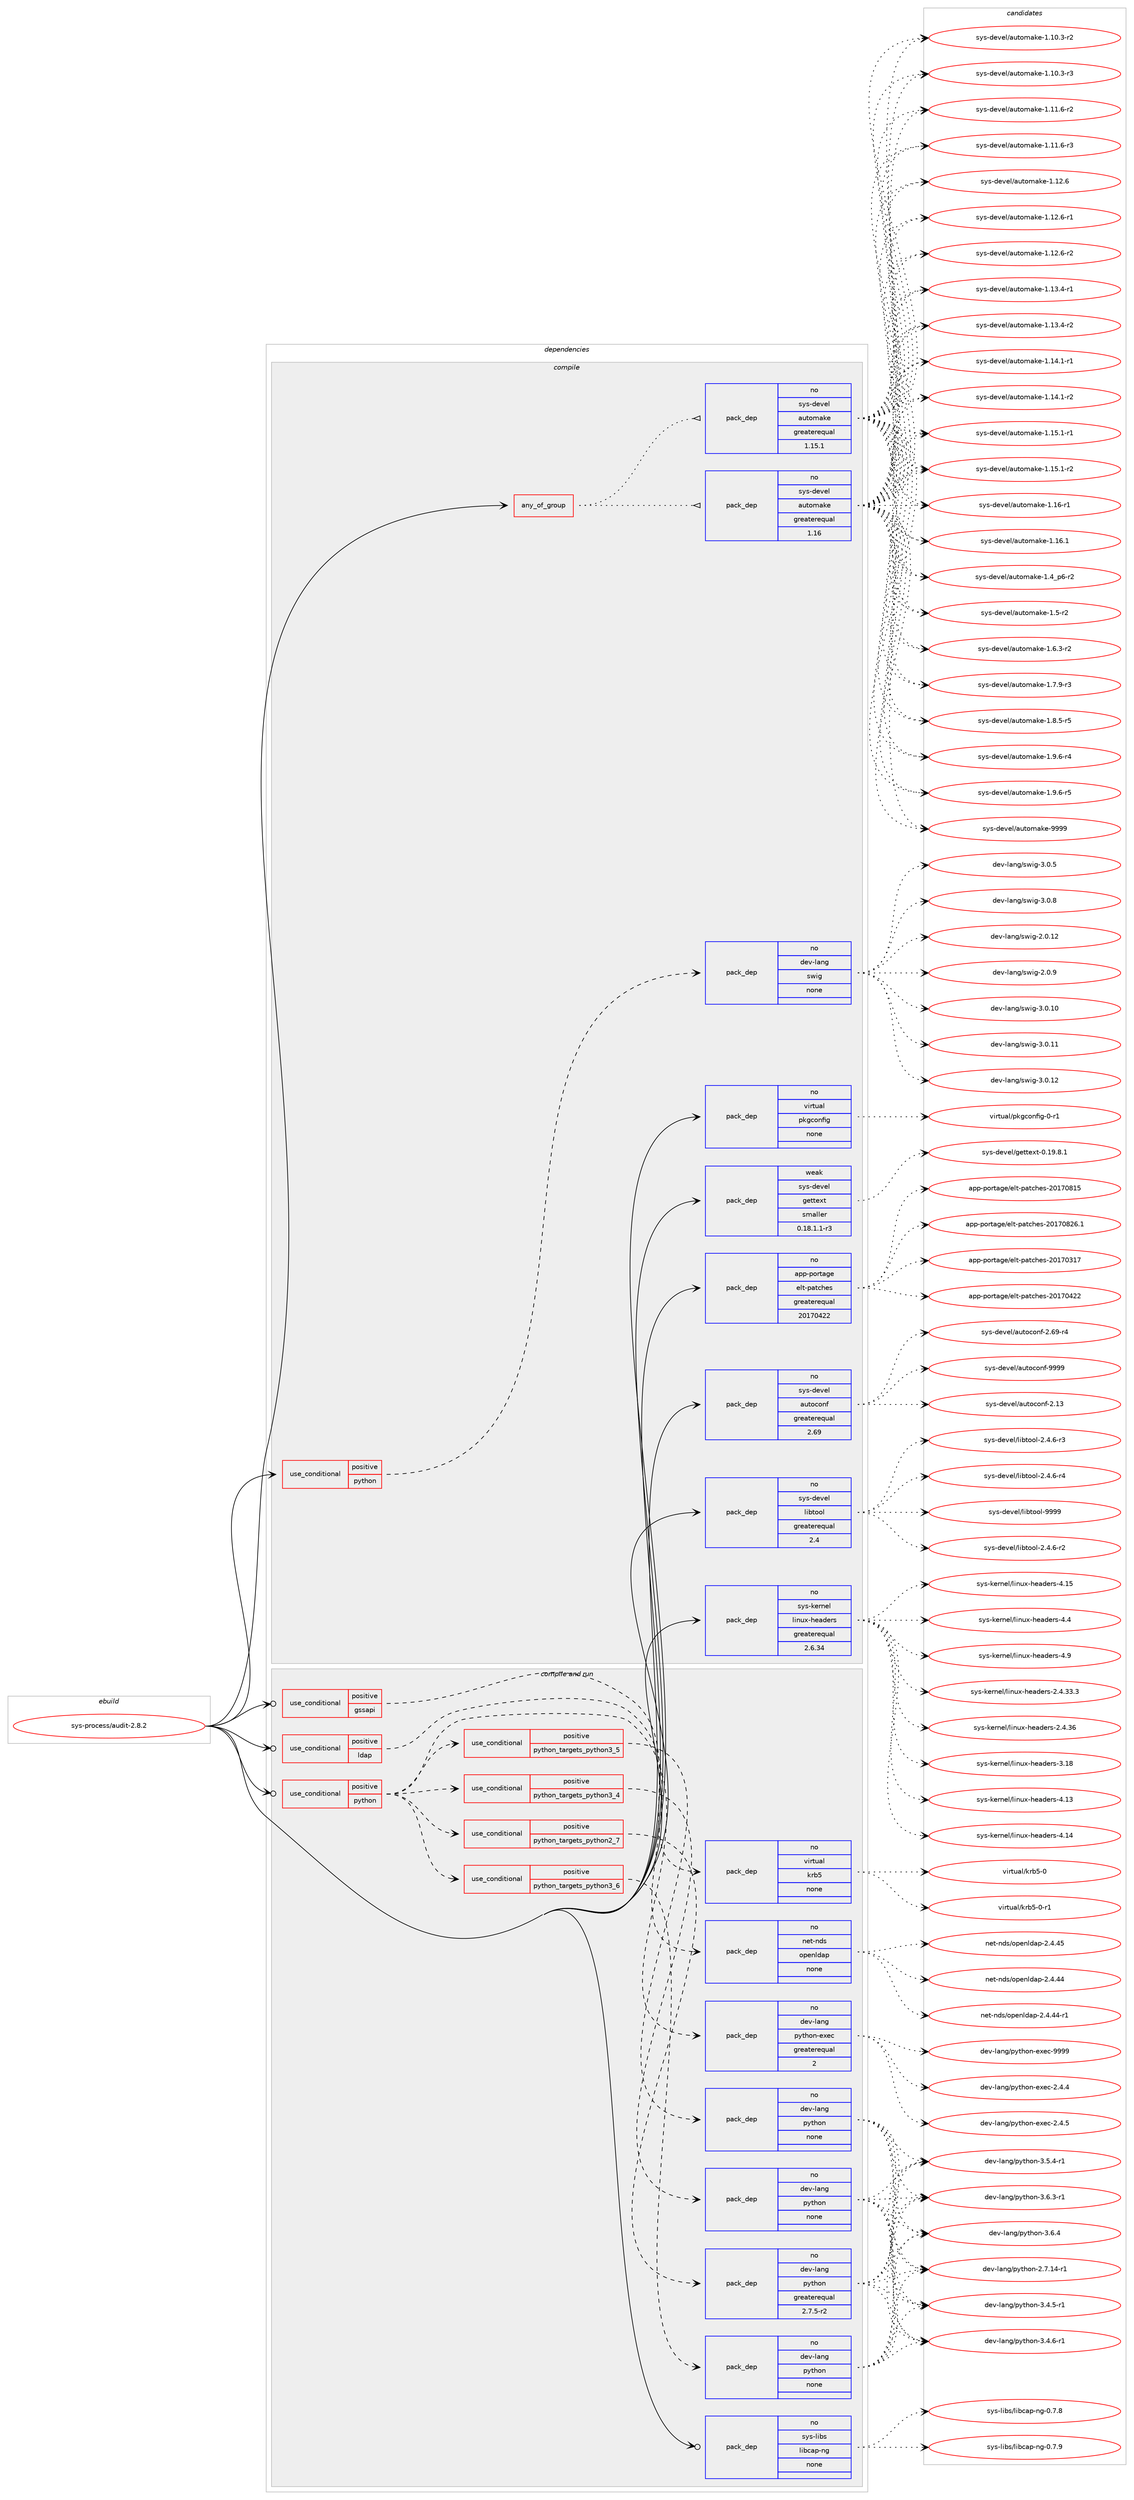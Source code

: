 digraph prolog {

# *************
# Graph options
# *************

newrank=true;
concentrate=true;
compound=true;
graph [rankdir=LR,fontname=Helvetica,fontsize=10,ranksep=1.5];#, ranksep=2.5, nodesep=0.2];
edge  [arrowhead=vee];
node  [fontname=Helvetica,fontsize=10];

# **********
# The ebuild
# **********

subgraph cluster_leftcol {
color=gray;
rank=same;
label=<<i>ebuild</i>>;
id [label="sys-process/audit-2.8.2", color=red, width=4, href="../sys-process/audit-2.8.2.svg"];
}

# ****************
# The dependencies
# ****************

subgraph cluster_midcol {
color=gray;
label=<<i>dependencies</i>>;
subgraph cluster_compile {
fillcolor="#eeeeee";
style=filled;
label=<<i>compile</i>>;
subgraph any115 {
dependency9066 [label=<<TABLE BORDER="0" CELLBORDER="1" CELLSPACING="0" CELLPADDING="4"><TR><TD CELLPADDING="10">any_of_group</TD></TR></TABLE>>, shape=none, color=red];subgraph pack7582 {
dependency9067 [label=<<TABLE BORDER="0" CELLBORDER="1" CELLSPACING="0" CELLPADDING="4" WIDTH="220"><TR><TD ROWSPAN="6" CELLPADDING="30">pack_dep</TD></TR><TR><TD WIDTH="110">no</TD></TR><TR><TD>sys-devel</TD></TR><TR><TD>automake</TD></TR><TR><TD>greaterequal</TD></TR><TR><TD>1.16</TD></TR></TABLE>>, shape=none, color=blue];
}
dependency9066:e -> dependency9067:w [weight=20,style="dotted",arrowhead="oinv"];
subgraph pack7583 {
dependency9068 [label=<<TABLE BORDER="0" CELLBORDER="1" CELLSPACING="0" CELLPADDING="4" WIDTH="220"><TR><TD ROWSPAN="6" CELLPADDING="30">pack_dep</TD></TR><TR><TD WIDTH="110">no</TD></TR><TR><TD>sys-devel</TD></TR><TR><TD>automake</TD></TR><TR><TD>greaterequal</TD></TR><TR><TD>1.15.1</TD></TR></TABLE>>, shape=none, color=blue];
}
dependency9066:e -> dependency9068:w [weight=20,style="dotted",arrowhead="oinv"];
}
id:e -> dependency9066:w [weight=20,style="solid",arrowhead="vee"];
subgraph cond1342 {
dependency9069 [label=<<TABLE BORDER="0" CELLBORDER="1" CELLSPACING="0" CELLPADDING="4"><TR><TD ROWSPAN="3" CELLPADDING="10">use_conditional</TD></TR><TR><TD>positive</TD></TR><TR><TD>python</TD></TR></TABLE>>, shape=none, color=red];
subgraph pack7584 {
dependency9070 [label=<<TABLE BORDER="0" CELLBORDER="1" CELLSPACING="0" CELLPADDING="4" WIDTH="220"><TR><TD ROWSPAN="6" CELLPADDING="30">pack_dep</TD></TR><TR><TD WIDTH="110">no</TD></TR><TR><TD>dev-lang</TD></TR><TR><TD>swig</TD></TR><TR><TD>none</TD></TR><TR><TD></TD></TR></TABLE>>, shape=none, color=blue];
}
dependency9069:e -> dependency9070:w [weight=20,style="dashed",arrowhead="vee"];
}
id:e -> dependency9069:w [weight=20,style="solid",arrowhead="vee"];
subgraph pack7585 {
dependency9071 [label=<<TABLE BORDER="0" CELLBORDER="1" CELLSPACING="0" CELLPADDING="4" WIDTH="220"><TR><TD ROWSPAN="6" CELLPADDING="30">pack_dep</TD></TR><TR><TD WIDTH="110">no</TD></TR><TR><TD>app-portage</TD></TR><TR><TD>elt-patches</TD></TR><TR><TD>greaterequal</TD></TR><TR><TD>20170422</TD></TR></TABLE>>, shape=none, color=blue];
}
id:e -> dependency9071:w [weight=20,style="solid",arrowhead="vee"];
subgraph pack7586 {
dependency9072 [label=<<TABLE BORDER="0" CELLBORDER="1" CELLSPACING="0" CELLPADDING="4" WIDTH="220"><TR><TD ROWSPAN="6" CELLPADDING="30">pack_dep</TD></TR><TR><TD WIDTH="110">no</TD></TR><TR><TD>sys-devel</TD></TR><TR><TD>autoconf</TD></TR><TR><TD>greaterequal</TD></TR><TR><TD>2.69</TD></TR></TABLE>>, shape=none, color=blue];
}
id:e -> dependency9072:w [weight=20,style="solid",arrowhead="vee"];
subgraph pack7587 {
dependency9073 [label=<<TABLE BORDER="0" CELLBORDER="1" CELLSPACING="0" CELLPADDING="4" WIDTH="220"><TR><TD ROWSPAN="6" CELLPADDING="30">pack_dep</TD></TR><TR><TD WIDTH="110">no</TD></TR><TR><TD>sys-devel</TD></TR><TR><TD>libtool</TD></TR><TR><TD>greaterequal</TD></TR><TR><TD>2.4</TD></TR></TABLE>>, shape=none, color=blue];
}
id:e -> dependency9073:w [weight=20,style="solid",arrowhead="vee"];
subgraph pack7588 {
dependency9074 [label=<<TABLE BORDER="0" CELLBORDER="1" CELLSPACING="0" CELLPADDING="4" WIDTH="220"><TR><TD ROWSPAN="6" CELLPADDING="30">pack_dep</TD></TR><TR><TD WIDTH="110">no</TD></TR><TR><TD>sys-kernel</TD></TR><TR><TD>linux-headers</TD></TR><TR><TD>greaterequal</TD></TR><TR><TD>2.6.34</TD></TR></TABLE>>, shape=none, color=blue];
}
id:e -> dependency9074:w [weight=20,style="solid",arrowhead="vee"];
subgraph pack7589 {
dependency9075 [label=<<TABLE BORDER="0" CELLBORDER="1" CELLSPACING="0" CELLPADDING="4" WIDTH="220"><TR><TD ROWSPAN="6" CELLPADDING="30">pack_dep</TD></TR><TR><TD WIDTH="110">no</TD></TR><TR><TD>virtual</TD></TR><TR><TD>pkgconfig</TD></TR><TR><TD>none</TD></TR><TR><TD></TD></TR></TABLE>>, shape=none, color=blue];
}
id:e -> dependency9075:w [weight=20,style="solid",arrowhead="vee"];
subgraph pack7590 {
dependency9076 [label=<<TABLE BORDER="0" CELLBORDER="1" CELLSPACING="0" CELLPADDING="4" WIDTH="220"><TR><TD ROWSPAN="6" CELLPADDING="30">pack_dep</TD></TR><TR><TD WIDTH="110">weak</TD></TR><TR><TD>sys-devel</TD></TR><TR><TD>gettext</TD></TR><TR><TD>smaller</TD></TR><TR><TD>0.18.1.1-r3</TD></TR></TABLE>>, shape=none, color=blue];
}
id:e -> dependency9076:w [weight=20,style="solid",arrowhead="vee"];
}
subgraph cluster_compileandrun {
fillcolor="#eeeeee";
style=filled;
label=<<i>compile and run</i>>;
subgraph cond1343 {
dependency9077 [label=<<TABLE BORDER="0" CELLBORDER="1" CELLSPACING="0" CELLPADDING="4"><TR><TD ROWSPAN="3" CELLPADDING="10">use_conditional</TD></TR><TR><TD>positive</TD></TR><TR><TD>gssapi</TD></TR></TABLE>>, shape=none, color=red];
subgraph pack7591 {
dependency9078 [label=<<TABLE BORDER="0" CELLBORDER="1" CELLSPACING="0" CELLPADDING="4" WIDTH="220"><TR><TD ROWSPAN="6" CELLPADDING="30">pack_dep</TD></TR><TR><TD WIDTH="110">no</TD></TR><TR><TD>virtual</TD></TR><TR><TD>krb5</TD></TR><TR><TD>none</TD></TR><TR><TD></TD></TR></TABLE>>, shape=none, color=blue];
}
dependency9077:e -> dependency9078:w [weight=20,style="dashed",arrowhead="vee"];
}
id:e -> dependency9077:w [weight=20,style="solid",arrowhead="odotvee"];
subgraph cond1344 {
dependency9079 [label=<<TABLE BORDER="0" CELLBORDER="1" CELLSPACING="0" CELLPADDING="4"><TR><TD ROWSPAN="3" CELLPADDING="10">use_conditional</TD></TR><TR><TD>positive</TD></TR><TR><TD>ldap</TD></TR></TABLE>>, shape=none, color=red];
subgraph pack7592 {
dependency9080 [label=<<TABLE BORDER="0" CELLBORDER="1" CELLSPACING="0" CELLPADDING="4" WIDTH="220"><TR><TD ROWSPAN="6" CELLPADDING="30">pack_dep</TD></TR><TR><TD WIDTH="110">no</TD></TR><TR><TD>net-nds</TD></TR><TR><TD>openldap</TD></TR><TR><TD>none</TD></TR><TR><TD></TD></TR></TABLE>>, shape=none, color=blue];
}
dependency9079:e -> dependency9080:w [weight=20,style="dashed",arrowhead="vee"];
}
id:e -> dependency9079:w [weight=20,style="solid",arrowhead="odotvee"];
subgraph cond1345 {
dependency9081 [label=<<TABLE BORDER="0" CELLBORDER="1" CELLSPACING="0" CELLPADDING="4"><TR><TD ROWSPAN="3" CELLPADDING="10">use_conditional</TD></TR><TR><TD>positive</TD></TR><TR><TD>python</TD></TR></TABLE>>, shape=none, color=red];
subgraph cond1346 {
dependency9082 [label=<<TABLE BORDER="0" CELLBORDER="1" CELLSPACING="0" CELLPADDING="4"><TR><TD ROWSPAN="3" CELLPADDING="10">use_conditional</TD></TR><TR><TD>positive</TD></TR><TR><TD>python_targets_python2_7</TD></TR></TABLE>>, shape=none, color=red];
subgraph pack7593 {
dependency9083 [label=<<TABLE BORDER="0" CELLBORDER="1" CELLSPACING="0" CELLPADDING="4" WIDTH="220"><TR><TD ROWSPAN="6" CELLPADDING="30">pack_dep</TD></TR><TR><TD WIDTH="110">no</TD></TR><TR><TD>dev-lang</TD></TR><TR><TD>python</TD></TR><TR><TD>greaterequal</TD></TR><TR><TD>2.7.5-r2</TD></TR></TABLE>>, shape=none, color=blue];
}
dependency9082:e -> dependency9083:w [weight=20,style="dashed",arrowhead="vee"];
}
dependency9081:e -> dependency9082:w [weight=20,style="dashed",arrowhead="vee"];
subgraph cond1347 {
dependency9084 [label=<<TABLE BORDER="0" CELLBORDER="1" CELLSPACING="0" CELLPADDING="4"><TR><TD ROWSPAN="3" CELLPADDING="10">use_conditional</TD></TR><TR><TD>positive</TD></TR><TR><TD>python_targets_python3_4</TD></TR></TABLE>>, shape=none, color=red];
subgraph pack7594 {
dependency9085 [label=<<TABLE BORDER="0" CELLBORDER="1" CELLSPACING="0" CELLPADDING="4" WIDTH="220"><TR><TD ROWSPAN="6" CELLPADDING="30">pack_dep</TD></TR><TR><TD WIDTH="110">no</TD></TR><TR><TD>dev-lang</TD></TR><TR><TD>python</TD></TR><TR><TD>none</TD></TR><TR><TD></TD></TR></TABLE>>, shape=none, color=blue];
}
dependency9084:e -> dependency9085:w [weight=20,style="dashed",arrowhead="vee"];
}
dependency9081:e -> dependency9084:w [weight=20,style="dashed",arrowhead="vee"];
subgraph cond1348 {
dependency9086 [label=<<TABLE BORDER="0" CELLBORDER="1" CELLSPACING="0" CELLPADDING="4"><TR><TD ROWSPAN="3" CELLPADDING="10">use_conditional</TD></TR><TR><TD>positive</TD></TR><TR><TD>python_targets_python3_5</TD></TR></TABLE>>, shape=none, color=red];
subgraph pack7595 {
dependency9087 [label=<<TABLE BORDER="0" CELLBORDER="1" CELLSPACING="0" CELLPADDING="4" WIDTH="220"><TR><TD ROWSPAN="6" CELLPADDING="30">pack_dep</TD></TR><TR><TD WIDTH="110">no</TD></TR><TR><TD>dev-lang</TD></TR><TR><TD>python</TD></TR><TR><TD>none</TD></TR><TR><TD></TD></TR></TABLE>>, shape=none, color=blue];
}
dependency9086:e -> dependency9087:w [weight=20,style="dashed",arrowhead="vee"];
}
dependency9081:e -> dependency9086:w [weight=20,style="dashed",arrowhead="vee"];
subgraph cond1349 {
dependency9088 [label=<<TABLE BORDER="0" CELLBORDER="1" CELLSPACING="0" CELLPADDING="4"><TR><TD ROWSPAN="3" CELLPADDING="10">use_conditional</TD></TR><TR><TD>positive</TD></TR><TR><TD>python_targets_python3_6</TD></TR></TABLE>>, shape=none, color=red];
subgraph pack7596 {
dependency9089 [label=<<TABLE BORDER="0" CELLBORDER="1" CELLSPACING="0" CELLPADDING="4" WIDTH="220"><TR><TD ROWSPAN="6" CELLPADDING="30">pack_dep</TD></TR><TR><TD WIDTH="110">no</TD></TR><TR><TD>dev-lang</TD></TR><TR><TD>python</TD></TR><TR><TD>none</TD></TR><TR><TD></TD></TR></TABLE>>, shape=none, color=blue];
}
dependency9088:e -> dependency9089:w [weight=20,style="dashed",arrowhead="vee"];
}
dependency9081:e -> dependency9088:w [weight=20,style="dashed",arrowhead="vee"];
subgraph pack7597 {
dependency9090 [label=<<TABLE BORDER="0" CELLBORDER="1" CELLSPACING="0" CELLPADDING="4" WIDTH="220"><TR><TD ROWSPAN="6" CELLPADDING="30">pack_dep</TD></TR><TR><TD WIDTH="110">no</TD></TR><TR><TD>dev-lang</TD></TR><TR><TD>python-exec</TD></TR><TR><TD>greaterequal</TD></TR><TR><TD>2</TD></TR></TABLE>>, shape=none, color=blue];
}
dependency9081:e -> dependency9090:w [weight=20,style="dashed",arrowhead="vee"];
}
id:e -> dependency9081:w [weight=20,style="solid",arrowhead="odotvee"];
subgraph pack7598 {
dependency9091 [label=<<TABLE BORDER="0" CELLBORDER="1" CELLSPACING="0" CELLPADDING="4" WIDTH="220"><TR><TD ROWSPAN="6" CELLPADDING="30">pack_dep</TD></TR><TR><TD WIDTH="110">no</TD></TR><TR><TD>sys-libs</TD></TR><TR><TD>libcap-ng</TD></TR><TR><TD>none</TD></TR><TR><TD></TD></TR></TABLE>>, shape=none, color=blue];
}
id:e -> dependency9091:w [weight=20,style="solid",arrowhead="odotvee"];
}
subgraph cluster_run {
fillcolor="#eeeeee";
style=filled;
label=<<i>run</i>>;
}
}

# **************
# The candidates
# **************

subgraph cluster_choices {
rank=same;
color=gray;
label=<<i>candidates</i>>;

subgraph choice7582 {
color=black;
nodesep=1;
choice11512111545100101118101108479711711611110997107101454946494846514511450 [label="sys-devel/automake-1.10.3-r2", color=red, width=4,href="../sys-devel/automake-1.10.3-r2.svg"];
choice11512111545100101118101108479711711611110997107101454946494846514511451 [label="sys-devel/automake-1.10.3-r3", color=red, width=4,href="../sys-devel/automake-1.10.3-r3.svg"];
choice11512111545100101118101108479711711611110997107101454946494946544511450 [label="sys-devel/automake-1.11.6-r2", color=red, width=4,href="../sys-devel/automake-1.11.6-r2.svg"];
choice11512111545100101118101108479711711611110997107101454946494946544511451 [label="sys-devel/automake-1.11.6-r3", color=red, width=4,href="../sys-devel/automake-1.11.6-r3.svg"];
choice1151211154510010111810110847971171161111099710710145494649504654 [label="sys-devel/automake-1.12.6", color=red, width=4,href="../sys-devel/automake-1.12.6.svg"];
choice11512111545100101118101108479711711611110997107101454946495046544511449 [label="sys-devel/automake-1.12.6-r1", color=red, width=4,href="../sys-devel/automake-1.12.6-r1.svg"];
choice11512111545100101118101108479711711611110997107101454946495046544511450 [label="sys-devel/automake-1.12.6-r2", color=red, width=4,href="../sys-devel/automake-1.12.6-r2.svg"];
choice11512111545100101118101108479711711611110997107101454946495146524511449 [label="sys-devel/automake-1.13.4-r1", color=red, width=4,href="../sys-devel/automake-1.13.4-r1.svg"];
choice11512111545100101118101108479711711611110997107101454946495146524511450 [label="sys-devel/automake-1.13.4-r2", color=red, width=4,href="../sys-devel/automake-1.13.4-r2.svg"];
choice11512111545100101118101108479711711611110997107101454946495246494511449 [label="sys-devel/automake-1.14.1-r1", color=red, width=4,href="../sys-devel/automake-1.14.1-r1.svg"];
choice11512111545100101118101108479711711611110997107101454946495246494511450 [label="sys-devel/automake-1.14.1-r2", color=red, width=4,href="../sys-devel/automake-1.14.1-r2.svg"];
choice11512111545100101118101108479711711611110997107101454946495346494511449 [label="sys-devel/automake-1.15.1-r1", color=red, width=4,href="../sys-devel/automake-1.15.1-r1.svg"];
choice11512111545100101118101108479711711611110997107101454946495346494511450 [label="sys-devel/automake-1.15.1-r2", color=red, width=4,href="../sys-devel/automake-1.15.1-r2.svg"];
choice1151211154510010111810110847971171161111099710710145494649544511449 [label="sys-devel/automake-1.16-r1", color=red, width=4,href="../sys-devel/automake-1.16-r1.svg"];
choice1151211154510010111810110847971171161111099710710145494649544649 [label="sys-devel/automake-1.16.1", color=red, width=4,href="../sys-devel/automake-1.16.1.svg"];
choice115121115451001011181011084797117116111109971071014549465295112544511450 [label="sys-devel/automake-1.4_p6-r2", color=red, width=4,href="../sys-devel/automake-1.4_p6-r2.svg"];
choice11512111545100101118101108479711711611110997107101454946534511450 [label="sys-devel/automake-1.5-r2", color=red, width=4,href="../sys-devel/automake-1.5-r2.svg"];
choice115121115451001011181011084797117116111109971071014549465446514511450 [label="sys-devel/automake-1.6.3-r2", color=red, width=4,href="../sys-devel/automake-1.6.3-r2.svg"];
choice115121115451001011181011084797117116111109971071014549465546574511451 [label="sys-devel/automake-1.7.9-r3", color=red, width=4,href="../sys-devel/automake-1.7.9-r3.svg"];
choice115121115451001011181011084797117116111109971071014549465646534511453 [label="sys-devel/automake-1.8.5-r5", color=red, width=4,href="../sys-devel/automake-1.8.5-r5.svg"];
choice115121115451001011181011084797117116111109971071014549465746544511452 [label="sys-devel/automake-1.9.6-r4", color=red, width=4,href="../sys-devel/automake-1.9.6-r4.svg"];
choice115121115451001011181011084797117116111109971071014549465746544511453 [label="sys-devel/automake-1.9.6-r5", color=red, width=4,href="../sys-devel/automake-1.9.6-r5.svg"];
choice115121115451001011181011084797117116111109971071014557575757 [label="sys-devel/automake-9999", color=red, width=4,href="../sys-devel/automake-9999.svg"];
dependency9067:e -> choice11512111545100101118101108479711711611110997107101454946494846514511450:w [style=dotted,weight="100"];
dependency9067:e -> choice11512111545100101118101108479711711611110997107101454946494846514511451:w [style=dotted,weight="100"];
dependency9067:e -> choice11512111545100101118101108479711711611110997107101454946494946544511450:w [style=dotted,weight="100"];
dependency9067:e -> choice11512111545100101118101108479711711611110997107101454946494946544511451:w [style=dotted,weight="100"];
dependency9067:e -> choice1151211154510010111810110847971171161111099710710145494649504654:w [style=dotted,weight="100"];
dependency9067:e -> choice11512111545100101118101108479711711611110997107101454946495046544511449:w [style=dotted,weight="100"];
dependency9067:e -> choice11512111545100101118101108479711711611110997107101454946495046544511450:w [style=dotted,weight="100"];
dependency9067:e -> choice11512111545100101118101108479711711611110997107101454946495146524511449:w [style=dotted,weight="100"];
dependency9067:e -> choice11512111545100101118101108479711711611110997107101454946495146524511450:w [style=dotted,weight="100"];
dependency9067:e -> choice11512111545100101118101108479711711611110997107101454946495246494511449:w [style=dotted,weight="100"];
dependency9067:e -> choice11512111545100101118101108479711711611110997107101454946495246494511450:w [style=dotted,weight="100"];
dependency9067:e -> choice11512111545100101118101108479711711611110997107101454946495346494511449:w [style=dotted,weight="100"];
dependency9067:e -> choice11512111545100101118101108479711711611110997107101454946495346494511450:w [style=dotted,weight="100"];
dependency9067:e -> choice1151211154510010111810110847971171161111099710710145494649544511449:w [style=dotted,weight="100"];
dependency9067:e -> choice1151211154510010111810110847971171161111099710710145494649544649:w [style=dotted,weight="100"];
dependency9067:e -> choice115121115451001011181011084797117116111109971071014549465295112544511450:w [style=dotted,weight="100"];
dependency9067:e -> choice11512111545100101118101108479711711611110997107101454946534511450:w [style=dotted,weight="100"];
dependency9067:e -> choice115121115451001011181011084797117116111109971071014549465446514511450:w [style=dotted,weight="100"];
dependency9067:e -> choice115121115451001011181011084797117116111109971071014549465546574511451:w [style=dotted,weight="100"];
dependency9067:e -> choice115121115451001011181011084797117116111109971071014549465646534511453:w [style=dotted,weight="100"];
dependency9067:e -> choice115121115451001011181011084797117116111109971071014549465746544511452:w [style=dotted,weight="100"];
dependency9067:e -> choice115121115451001011181011084797117116111109971071014549465746544511453:w [style=dotted,weight="100"];
dependency9067:e -> choice115121115451001011181011084797117116111109971071014557575757:w [style=dotted,weight="100"];
}
subgraph choice7583 {
color=black;
nodesep=1;
choice11512111545100101118101108479711711611110997107101454946494846514511450 [label="sys-devel/automake-1.10.3-r2", color=red, width=4,href="../sys-devel/automake-1.10.3-r2.svg"];
choice11512111545100101118101108479711711611110997107101454946494846514511451 [label="sys-devel/automake-1.10.3-r3", color=red, width=4,href="../sys-devel/automake-1.10.3-r3.svg"];
choice11512111545100101118101108479711711611110997107101454946494946544511450 [label="sys-devel/automake-1.11.6-r2", color=red, width=4,href="../sys-devel/automake-1.11.6-r2.svg"];
choice11512111545100101118101108479711711611110997107101454946494946544511451 [label="sys-devel/automake-1.11.6-r3", color=red, width=4,href="../sys-devel/automake-1.11.6-r3.svg"];
choice1151211154510010111810110847971171161111099710710145494649504654 [label="sys-devel/automake-1.12.6", color=red, width=4,href="../sys-devel/automake-1.12.6.svg"];
choice11512111545100101118101108479711711611110997107101454946495046544511449 [label="sys-devel/automake-1.12.6-r1", color=red, width=4,href="../sys-devel/automake-1.12.6-r1.svg"];
choice11512111545100101118101108479711711611110997107101454946495046544511450 [label="sys-devel/automake-1.12.6-r2", color=red, width=4,href="../sys-devel/automake-1.12.6-r2.svg"];
choice11512111545100101118101108479711711611110997107101454946495146524511449 [label="sys-devel/automake-1.13.4-r1", color=red, width=4,href="../sys-devel/automake-1.13.4-r1.svg"];
choice11512111545100101118101108479711711611110997107101454946495146524511450 [label="sys-devel/automake-1.13.4-r2", color=red, width=4,href="../sys-devel/automake-1.13.4-r2.svg"];
choice11512111545100101118101108479711711611110997107101454946495246494511449 [label="sys-devel/automake-1.14.1-r1", color=red, width=4,href="../sys-devel/automake-1.14.1-r1.svg"];
choice11512111545100101118101108479711711611110997107101454946495246494511450 [label="sys-devel/automake-1.14.1-r2", color=red, width=4,href="../sys-devel/automake-1.14.1-r2.svg"];
choice11512111545100101118101108479711711611110997107101454946495346494511449 [label="sys-devel/automake-1.15.1-r1", color=red, width=4,href="../sys-devel/automake-1.15.1-r1.svg"];
choice11512111545100101118101108479711711611110997107101454946495346494511450 [label="sys-devel/automake-1.15.1-r2", color=red, width=4,href="../sys-devel/automake-1.15.1-r2.svg"];
choice1151211154510010111810110847971171161111099710710145494649544511449 [label="sys-devel/automake-1.16-r1", color=red, width=4,href="../sys-devel/automake-1.16-r1.svg"];
choice1151211154510010111810110847971171161111099710710145494649544649 [label="sys-devel/automake-1.16.1", color=red, width=4,href="../sys-devel/automake-1.16.1.svg"];
choice115121115451001011181011084797117116111109971071014549465295112544511450 [label="sys-devel/automake-1.4_p6-r2", color=red, width=4,href="../sys-devel/automake-1.4_p6-r2.svg"];
choice11512111545100101118101108479711711611110997107101454946534511450 [label="sys-devel/automake-1.5-r2", color=red, width=4,href="../sys-devel/automake-1.5-r2.svg"];
choice115121115451001011181011084797117116111109971071014549465446514511450 [label="sys-devel/automake-1.6.3-r2", color=red, width=4,href="../sys-devel/automake-1.6.3-r2.svg"];
choice115121115451001011181011084797117116111109971071014549465546574511451 [label="sys-devel/automake-1.7.9-r3", color=red, width=4,href="../sys-devel/automake-1.7.9-r3.svg"];
choice115121115451001011181011084797117116111109971071014549465646534511453 [label="sys-devel/automake-1.8.5-r5", color=red, width=4,href="../sys-devel/automake-1.8.5-r5.svg"];
choice115121115451001011181011084797117116111109971071014549465746544511452 [label="sys-devel/automake-1.9.6-r4", color=red, width=4,href="../sys-devel/automake-1.9.6-r4.svg"];
choice115121115451001011181011084797117116111109971071014549465746544511453 [label="sys-devel/automake-1.9.6-r5", color=red, width=4,href="../sys-devel/automake-1.9.6-r5.svg"];
choice115121115451001011181011084797117116111109971071014557575757 [label="sys-devel/automake-9999", color=red, width=4,href="../sys-devel/automake-9999.svg"];
dependency9068:e -> choice11512111545100101118101108479711711611110997107101454946494846514511450:w [style=dotted,weight="100"];
dependency9068:e -> choice11512111545100101118101108479711711611110997107101454946494846514511451:w [style=dotted,weight="100"];
dependency9068:e -> choice11512111545100101118101108479711711611110997107101454946494946544511450:w [style=dotted,weight="100"];
dependency9068:e -> choice11512111545100101118101108479711711611110997107101454946494946544511451:w [style=dotted,weight="100"];
dependency9068:e -> choice1151211154510010111810110847971171161111099710710145494649504654:w [style=dotted,weight="100"];
dependency9068:e -> choice11512111545100101118101108479711711611110997107101454946495046544511449:w [style=dotted,weight="100"];
dependency9068:e -> choice11512111545100101118101108479711711611110997107101454946495046544511450:w [style=dotted,weight="100"];
dependency9068:e -> choice11512111545100101118101108479711711611110997107101454946495146524511449:w [style=dotted,weight="100"];
dependency9068:e -> choice11512111545100101118101108479711711611110997107101454946495146524511450:w [style=dotted,weight="100"];
dependency9068:e -> choice11512111545100101118101108479711711611110997107101454946495246494511449:w [style=dotted,weight="100"];
dependency9068:e -> choice11512111545100101118101108479711711611110997107101454946495246494511450:w [style=dotted,weight="100"];
dependency9068:e -> choice11512111545100101118101108479711711611110997107101454946495346494511449:w [style=dotted,weight="100"];
dependency9068:e -> choice11512111545100101118101108479711711611110997107101454946495346494511450:w [style=dotted,weight="100"];
dependency9068:e -> choice1151211154510010111810110847971171161111099710710145494649544511449:w [style=dotted,weight="100"];
dependency9068:e -> choice1151211154510010111810110847971171161111099710710145494649544649:w [style=dotted,weight="100"];
dependency9068:e -> choice115121115451001011181011084797117116111109971071014549465295112544511450:w [style=dotted,weight="100"];
dependency9068:e -> choice11512111545100101118101108479711711611110997107101454946534511450:w [style=dotted,weight="100"];
dependency9068:e -> choice115121115451001011181011084797117116111109971071014549465446514511450:w [style=dotted,weight="100"];
dependency9068:e -> choice115121115451001011181011084797117116111109971071014549465546574511451:w [style=dotted,weight="100"];
dependency9068:e -> choice115121115451001011181011084797117116111109971071014549465646534511453:w [style=dotted,weight="100"];
dependency9068:e -> choice115121115451001011181011084797117116111109971071014549465746544511452:w [style=dotted,weight="100"];
dependency9068:e -> choice115121115451001011181011084797117116111109971071014549465746544511453:w [style=dotted,weight="100"];
dependency9068:e -> choice115121115451001011181011084797117116111109971071014557575757:w [style=dotted,weight="100"];
}
subgraph choice7584 {
color=black;
nodesep=1;
choice10010111845108971101034711511910510345504648464950 [label="dev-lang/swig-2.0.12", color=red, width=4,href="../dev-lang/swig-2.0.12.svg"];
choice100101118451089711010347115119105103455046484657 [label="dev-lang/swig-2.0.9", color=red, width=4,href="../dev-lang/swig-2.0.9.svg"];
choice10010111845108971101034711511910510345514648464948 [label="dev-lang/swig-3.0.10", color=red, width=4,href="../dev-lang/swig-3.0.10.svg"];
choice10010111845108971101034711511910510345514648464949 [label="dev-lang/swig-3.0.11", color=red, width=4,href="../dev-lang/swig-3.0.11.svg"];
choice10010111845108971101034711511910510345514648464950 [label="dev-lang/swig-3.0.12", color=red, width=4,href="../dev-lang/swig-3.0.12.svg"];
choice100101118451089711010347115119105103455146484653 [label="dev-lang/swig-3.0.5", color=red, width=4,href="../dev-lang/swig-3.0.5.svg"];
choice100101118451089711010347115119105103455146484656 [label="dev-lang/swig-3.0.8", color=red, width=4,href="../dev-lang/swig-3.0.8.svg"];
dependency9070:e -> choice10010111845108971101034711511910510345504648464950:w [style=dotted,weight="100"];
dependency9070:e -> choice100101118451089711010347115119105103455046484657:w [style=dotted,weight="100"];
dependency9070:e -> choice10010111845108971101034711511910510345514648464948:w [style=dotted,weight="100"];
dependency9070:e -> choice10010111845108971101034711511910510345514648464949:w [style=dotted,weight="100"];
dependency9070:e -> choice10010111845108971101034711511910510345514648464950:w [style=dotted,weight="100"];
dependency9070:e -> choice100101118451089711010347115119105103455146484653:w [style=dotted,weight="100"];
dependency9070:e -> choice100101118451089711010347115119105103455146484656:w [style=dotted,weight="100"];
}
subgraph choice7585 {
color=black;
nodesep=1;
choice97112112451121111141169710310147101108116451129711699104101115455048495548514955 [label="app-portage/elt-patches-20170317", color=red, width=4,href="../app-portage/elt-patches-20170317.svg"];
choice97112112451121111141169710310147101108116451129711699104101115455048495548525050 [label="app-portage/elt-patches-20170422", color=red, width=4,href="../app-portage/elt-patches-20170422.svg"];
choice97112112451121111141169710310147101108116451129711699104101115455048495548564953 [label="app-portage/elt-patches-20170815", color=red, width=4,href="../app-portage/elt-patches-20170815.svg"];
choice971121124511211111411697103101471011081164511297116991041011154550484955485650544649 [label="app-portage/elt-patches-20170826.1", color=red, width=4,href="../app-portage/elt-patches-20170826.1.svg"];
dependency9071:e -> choice97112112451121111141169710310147101108116451129711699104101115455048495548514955:w [style=dotted,weight="100"];
dependency9071:e -> choice97112112451121111141169710310147101108116451129711699104101115455048495548525050:w [style=dotted,weight="100"];
dependency9071:e -> choice97112112451121111141169710310147101108116451129711699104101115455048495548564953:w [style=dotted,weight="100"];
dependency9071:e -> choice971121124511211111411697103101471011081164511297116991041011154550484955485650544649:w [style=dotted,weight="100"];
}
subgraph choice7586 {
color=black;
nodesep=1;
choice115121115451001011181011084797117116111991111101024550464951 [label="sys-devel/autoconf-2.13", color=red, width=4,href="../sys-devel/autoconf-2.13.svg"];
choice1151211154510010111810110847971171161119911111010245504654574511452 [label="sys-devel/autoconf-2.69-r4", color=red, width=4,href="../sys-devel/autoconf-2.69-r4.svg"];
choice115121115451001011181011084797117116111991111101024557575757 [label="sys-devel/autoconf-9999", color=red, width=4,href="../sys-devel/autoconf-9999.svg"];
dependency9072:e -> choice115121115451001011181011084797117116111991111101024550464951:w [style=dotted,weight="100"];
dependency9072:e -> choice1151211154510010111810110847971171161119911111010245504654574511452:w [style=dotted,weight="100"];
dependency9072:e -> choice115121115451001011181011084797117116111991111101024557575757:w [style=dotted,weight="100"];
}
subgraph choice7587 {
color=black;
nodesep=1;
choice1151211154510010111810110847108105981161111111084550465246544511450 [label="sys-devel/libtool-2.4.6-r2", color=red, width=4,href="../sys-devel/libtool-2.4.6-r2.svg"];
choice1151211154510010111810110847108105981161111111084550465246544511451 [label="sys-devel/libtool-2.4.6-r3", color=red, width=4,href="../sys-devel/libtool-2.4.6-r3.svg"];
choice1151211154510010111810110847108105981161111111084550465246544511452 [label="sys-devel/libtool-2.4.6-r4", color=red, width=4,href="../sys-devel/libtool-2.4.6-r4.svg"];
choice1151211154510010111810110847108105981161111111084557575757 [label="sys-devel/libtool-9999", color=red, width=4,href="../sys-devel/libtool-9999.svg"];
dependency9073:e -> choice1151211154510010111810110847108105981161111111084550465246544511450:w [style=dotted,weight="100"];
dependency9073:e -> choice1151211154510010111810110847108105981161111111084550465246544511451:w [style=dotted,weight="100"];
dependency9073:e -> choice1151211154510010111810110847108105981161111111084550465246544511452:w [style=dotted,weight="100"];
dependency9073:e -> choice1151211154510010111810110847108105981161111111084557575757:w [style=dotted,weight="100"];
}
subgraph choice7588 {
color=black;
nodesep=1;
choice11512111545107101114110101108471081051101171204510410197100101114115455046524651514651 [label="sys-kernel/linux-headers-2.4.33.3", color=red, width=4,href="../sys-kernel/linux-headers-2.4.33.3.svg"];
choice1151211154510710111411010110847108105110117120451041019710010111411545504652465154 [label="sys-kernel/linux-headers-2.4.36", color=red, width=4,href="../sys-kernel/linux-headers-2.4.36.svg"];
choice115121115451071011141101011084710810511011712045104101971001011141154551464956 [label="sys-kernel/linux-headers-3.18", color=red, width=4,href="../sys-kernel/linux-headers-3.18.svg"];
choice115121115451071011141101011084710810511011712045104101971001011141154552464951 [label="sys-kernel/linux-headers-4.13", color=red, width=4,href="../sys-kernel/linux-headers-4.13.svg"];
choice115121115451071011141101011084710810511011712045104101971001011141154552464952 [label="sys-kernel/linux-headers-4.14", color=red, width=4,href="../sys-kernel/linux-headers-4.14.svg"];
choice115121115451071011141101011084710810511011712045104101971001011141154552464953 [label="sys-kernel/linux-headers-4.15", color=red, width=4,href="../sys-kernel/linux-headers-4.15.svg"];
choice1151211154510710111411010110847108105110117120451041019710010111411545524652 [label="sys-kernel/linux-headers-4.4", color=red, width=4,href="../sys-kernel/linux-headers-4.4.svg"];
choice1151211154510710111411010110847108105110117120451041019710010111411545524657 [label="sys-kernel/linux-headers-4.9", color=red, width=4,href="../sys-kernel/linux-headers-4.9.svg"];
dependency9074:e -> choice11512111545107101114110101108471081051101171204510410197100101114115455046524651514651:w [style=dotted,weight="100"];
dependency9074:e -> choice1151211154510710111411010110847108105110117120451041019710010111411545504652465154:w [style=dotted,weight="100"];
dependency9074:e -> choice115121115451071011141101011084710810511011712045104101971001011141154551464956:w [style=dotted,weight="100"];
dependency9074:e -> choice115121115451071011141101011084710810511011712045104101971001011141154552464951:w [style=dotted,weight="100"];
dependency9074:e -> choice115121115451071011141101011084710810511011712045104101971001011141154552464952:w [style=dotted,weight="100"];
dependency9074:e -> choice115121115451071011141101011084710810511011712045104101971001011141154552464953:w [style=dotted,weight="100"];
dependency9074:e -> choice1151211154510710111411010110847108105110117120451041019710010111411545524652:w [style=dotted,weight="100"];
dependency9074:e -> choice1151211154510710111411010110847108105110117120451041019710010111411545524657:w [style=dotted,weight="100"];
}
subgraph choice7589 {
color=black;
nodesep=1;
choice11810511411611797108471121071039911111010210510345484511449 [label="virtual/pkgconfig-0-r1", color=red, width=4,href="../virtual/pkgconfig-0-r1.svg"];
dependency9075:e -> choice11810511411611797108471121071039911111010210510345484511449:w [style=dotted,weight="100"];
}
subgraph choice7590 {
color=black;
nodesep=1;
choice1151211154510010111810110847103101116116101120116454846495746564649 [label="sys-devel/gettext-0.19.8.1", color=red, width=4,href="../sys-devel/gettext-0.19.8.1.svg"];
dependency9076:e -> choice1151211154510010111810110847103101116116101120116454846495746564649:w [style=dotted,weight="100"];
}
subgraph choice7591 {
color=black;
nodesep=1;
choice118105114116117971084710711498534548 [label="virtual/krb5-0", color=red, width=4,href="../virtual/krb5-0.svg"];
choice1181051141161179710847107114985345484511449 [label="virtual/krb5-0-r1", color=red, width=4,href="../virtual/krb5-0-r1.svg"];
dependency9078:e -> choice118105114116117971084710711498534548:w [style=dotted,weight="100"];
dependency9078:e -> choice1181051141161179710847107114985345484511449:w [style=dotted,weight="100"];
}
subgraph choice7592 {
color=black;
nodesep=1;
choice11010111645110100115471111121011101081009711245504652465252 [label="net-nds/openldap-2.4.44", color=red, width=4,href="../net-nds/openldap-2.4.44.svg"];
choice110101116451101001154711111210111010810097112455046524652524511449 [label="net-nds/openldap-2.4.44-r1", color=red, width=4,href="../net-nds/openldap-2.4.44-r1.svg"];
choice11010111645110100115471111121011101081009711245504652465253 [label="net-nds/openldap-2.4.45", color=red, width=4,href="../net-nds/openldap-2.4.45.svg"];
dependency9080:e -> choice11010111645110100115471111121011101081009711245504652465252:w [style=dotted,weight="100"];
dependency9080:e -> choice110101116451101001154711111210111010810097112455046524652524511449:w [style=dotted,weight="100"];
dependency9080:e -> choice11010111645110100115471111121011101081009711245504652465253:w [style=dotted,weight="100"];
}
subgraph choice7593 {
color=black;
nodesep=1;
choice100101118451089711010347112121116104111110455046554649524511449 [label="dev-lang/python-2.7.14-r1", color=red, width=4,href="../dev-lang/python-2.7.14-r1.svg"];
choice1001011184510897110103471121211161041111104551465246534511449 [label="dev-lang/python-3.4.5-r1", color=red, width=4,href="../dev-lang/python-3.4.5-r1.svg"];
choice1001011184510897110103471121211161041111104551465246544511449 [label="dev-lang/python-3.4.6-r1", color=red, width=4,href="../dev-lang/python-3.4.6-r1.svg"];
choice1001011184510897110103471121211161041111104551465346524511449 [label="dev-lang/python-3.5.4-r1", color=red, width=4,href="../dev-lang/python-3.5.4-r1.svg"];
choice1001011184510897110103471121211161041111104551465446514511449 [label="dev-lang/python-3.6.3-r1", color=red, width=4,href="../dev-lang/python-3.6.3-r1.svg"];
choice100101118451089711010347112121116104111110455146544652 [label="dev-lang/python-3.6.4", color=red, width=4,href="../dev-lang/python-3.6.4.svg"];
dependency9083:e -> choice100101118451089711010347112121116104111110455046554649524511449:w [style=dotted,weight="100"];
dependency9083:e -> choice1001011184510897110103471121211161041111104551465246534511449:w [style=dotted,weight="100"];
dependency9083:e -> choice1001011184510897110103471121211161041111104551465246544511449:w [style=dotted,weight="100"];
dependency9083:e -> choice1001011184510897110103471121211161041111104551465346524511449:w [style=dotted,weight="100"];
dependency9083:e -> choice1001011184510897110103471121211161041111104551465446514511449:w [style=dotted,weight="100"];
dependency9083:e -> choice100101118451089711010347112121116104111110455146544652:w [style=dotted,weight="100"];
}
subgraph choice7594 {
color=black;
nodesep=1;
choice100101118451089711010347112121116104111110455046554649524511449 [label="dev-lang/python-2.7.14-r1", color=red, width=4,href="../dev-lang/python-2.7.14-r1.svg"];
choice1001011184510897110103471121211161041111104551465246534511449 [label="dev-lang/python-3.4.5-r1", color=red, width=4,href="../dev-lang/python-3.4.5-r1.svg"];
choice1001011184510897110103471121211161041111104551465246544511449 [label="dev-lang/python-3.4.6-r1", color=red, width=4,href="../dev-lang/python-3.4.6-r1.svg"];
choice1001011184510897110103471121211161041111104551465346524511449 [label="dev-lang/python-3.5.4-r1", color=red, width=4,href="../dev-lang/python-3.5.4-r1.svg"];
choice1001011184510897110103471121211161041111104551465446514511449 [label="dev-lang/python-3.6.3-r1", color=red, width=4,href="../dev-lang/python-3.6.3-r1.svg"];
choice100101118451089711010347112121116104111110455146544652 [label="dev-lang/python-3.6.4", color=red, width=4,href="../dev-lang/python-3.6.4.svg"];
dependency9085:e -> choice100101118451089711010347112121116104111110455046554649524511449:w [style=dotted,weight="100"];
dependency9085:e -> choice1001011184510897110103471121211161041111104551465246534511449:w [style=dotted,weight="100"];
dependency9085:e -> choice1001011184510897110103471121211161041111104551465246544511449:w [style=dotted,weight="100"];
dependency9085:e -> choice1001011184510897110103471121211161041111104551465346524511449:w [style=dotted,weight="100"];
dependency9085:e -> choice1001011184510897110103471121211161041111104551465446514511449:w [style=dotted,weight="100"];
dependency9085:e -> choice100101118451089711010347112121116104111110455146544652:w [style=dotted,weight="100"];
}
subgraph choice7595 {
color=black;
nodesep=1;
choice100101118451089711010347112121116104111110455046554649524511449 [label="dev-lang/python-2.7.14-r1", color=red, width=4,href="../dev-lang/python-2.7.14-r1.svg"];
choice1001011184510897110103471121211161041111104551465246534511449 [label="dev-lang/python-3.4.5-r1", color=red, width=4,href="../dev-lang/python-3.4.5-r1.svg"];
choice1001011184510897110103471121211161041111104551465246544511449 [label="dev-lang/python-3.4.6-r1", color=red, width=4,href="../dev-lang/python-3.4.6-r1.svg"];
choice1001011184510897110103471121211161041111104551465346524511449 [label="dev-lang/python-3.5.4-r1", color=red, width=4,href="../dev-lang/python-3.5.4-r1.svg"];
choice1001011184510897110103471121211161041111104551465446514511449 [label="dev-lang/python-3.6.3-r1", color=red, width=4,href="../dev-lang/python-3.6.3-r1.svg"];
choice100101118451089711010347112121116104111110455146544652 [label="dev-lang/python-3.6.4", color=red, width=4,href="../dev-lang/python-3.6.4.svg"];
dependency9087:e -> choice100101118451089711010347112121116104111110455046554649524511449:w [style=dotted,weight="100"];
dependency9087:e -> choice1001011184510897110103471121211161041111104551465246534511449:w [style=dotted,weight="100"];
dependency9087:e -> choice1001011184510897110103471121211161041111104551465246544511449:w [style=dotted,weight="100"];
dependency9087:e -> choice1001011184510897110103471121211161041111104551465346524511449:w [style=dotted,weight="100"];
dependency9087:e -> choice1001011184510897110103471121211161041111104551465446514511449:w [style=dotted,weight="100"];
dependency9087:e -> choice100101118451089711010347112121116104111110455146544652:w [style=dotted,weight="100"];
}
subgraph choice7596 {
color=black;
nodesep=1;
choice100101118451089711010347112121116104111110455046554649524511449 [label="dev-lang/python-2.7.14-r1", color=red, width=4,href="../dev-lang/python-2.7.14-r1.svg"];
choice1001011184510897110103471121211161041111104551465246534511449 [label="dev-lang/python-3.4.5-r1", color=red, width=4,href="../dev-lang/python-3.4.5-r1.svg"];
choice1001011184510897110103471121211161041111104551465246544511449 [label="dev-lang/python-3.4.6-r1", color=red, width=4,href="../dev-lang/python-3.4.6-r1.svg"];
choice1001011184510897110103471121211161041111104551465346524511449 [label="dev-lang/python-3.5.4-r1", color=red, width=4,href="../dev-lang/python-3.5.4-r1.svg"];
choice1001011184510897110103471121211161041111104551465446514511449 [label="dev-lang/python-3.6.3-r1", color=red, width=4,href="../dev-lang/python-3.6.3-r1.svg"];
choice100101118451089711010347112121116104111110455146544652 [label="dev-lang/python-3.6.4", color=red, width=4,href="../dev-lang/python-3.6.4.svg"];
dependency9089:e -> choice100101118451089711010347112121116104111110455046554649524511449:w [style=dotted,weight="100"];
dependency9089:e -> choice1001011184510897110103471121211161041111104551465246534511449:w [style=dotted,weight="100"];
dependency9089:e -> choice1001011184510897110103471121211161041111104551465246544511449:w [style=dotted,weight="100"];
dependency9089:e -> choice1001011184510897110103471121211161041111104551465346524511449:w [style=dotted,weight="100"];
dependency9089:e -> choice1001011184510897110103471121211161041111104551465446514511449:w [style=dotted,weight="100"];
dependency9089:e -> choice100101118451089711010347112121116104111110455146544652:w [style=dotted,weight="100"];
}
subgraph choice7597 {
color=black;
nodesep=1;
choice1001011184510897110103471121211161041111104510112010199455046524652 [label="dev-lang/python-exec-2.4.4", color=red, width=4,href="../dev-lang/python-exec-2.4.4.svg"];
choice1001011184510897110103471121211161041111104510112010199455046524653 [label="dev-lang/python-exec-2.4.5", color=red, width=4,href="../dev-lang/python-exec-2.4.5.svg"];
choice10010111845108971101034711212111610411111045101120101994557575757 [label="dev-lang/python-exec-9999", color=red, width=4,href="../dev-lang/python-exec-9999.svg"];
dependency9090:e -> choice1001011184510897110103471121211161041111104510112010199455046524652:w [style=dotted,weight="100"];
dependency9090:e -> choice1001011184510897110103471121211161041111104510112010199455046524653:w [style=dotted,weight="100"];
dependency9090:e -> choice10010111845108971101034711212111610411111045101120101994557575757:w [style=dotted,weight="100"];
}
subgraph choice7598 {
color=black;
nodesep=1;
choice11512111545108105981154710810598999711245110103454846554656 [label="sys-libs/libcap-ng-0.7.8", color=red, width=4,href="../sys-libs/libcap-ng-0.7.8.svg"];
choice11512111545108105981154710810598999711245110103454846554657 [label="sys-libs/libcap-ng-0.7.9", color=red, width=4,href="../sys-libs/libcap-ng-0.7.9.svg"];
dependency9091:e -> choice11512111545108105981154710810598999711245110103454846554656:w [style=dotted,weight="100"];
dependency9091:e -> choice11512111545108105981154710810598999711245110103454846554657:w [style=dotted,weight="100"];
}
}

}
